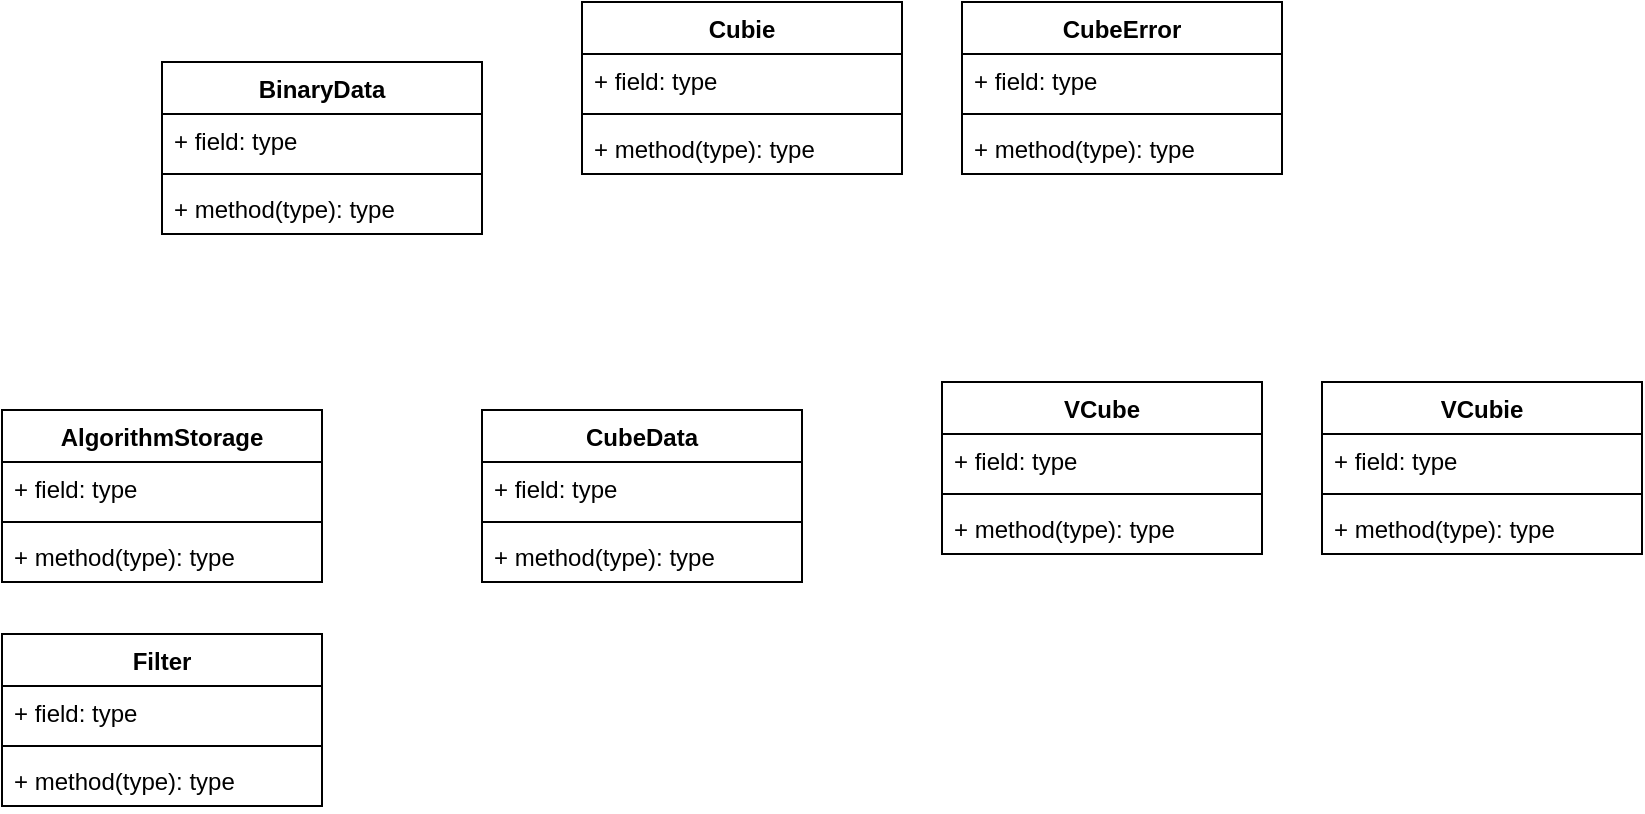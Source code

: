<mxfile version="15.8.8" type="device"><diagram id="mj9IMFxb6m37c-e9SXgQ" name="Page-1"><mxGraphModel dx="1488" dy="677" grid="1" gridSize="10" guides="1" tooltips="1" connect="1" arrows="1" fold="1" page="1" pageScale="1" pageWidth="850" pageHeight="1100" math="0" shadow="0"><root><mxCell id="0"/><mxCell id="1" parent="0"/><mxCell id="AGchjAtUU_w3NTlJeSFH-1" value="BinaryData" style="swimlane;fontStyle=1;align=center;verticalAlign=top;childLayout=stackLayout;horizontal=1;startSize=26;horizontalStack=0;resizeParent=1;resizeParentMax=0;resizeLast=0;collapsible=1;marginBottom=0;" vertex="1" parent="1"><mxGeometry x="90" y="110" width="160" height="86" as="geometry"/></mxCell><mxCell id="AGchjAtUU_w3NTlJeSFH-2" value="+ field: type" style="text;strokeColor=none;fillColor=none;align=left;verticalAlign=top;spacingLeft=4;spacingRight=4;overflow=hidden;rotatable=0;points=[[0,0.5],[1,0.5]];portConstraint=eastwest;" vertex="1" parent="AGchjAtUU_w3NTlJeSFH-1"><mxGeometry y="26" width="160" height="26" as="geometry"/></mxCell><mxCell id="AGchjAtUU_w3NTlJeSFH-3" value="" style="line;strokeWidth=1;fillColor=none;align=left;verticalAlign=middle;spacingTop=-1;spacingLeft=3;spacingRight=3;rotatable=0;labelPosition=right;points=[];portConstraint=eastwest;" vertex="1" parent="AGchjAtUU_w3NTlJeSFH-1"><mxGeometry y="52" width="160" height="8" as="geometry"/></mxCell><mxCell id="AGchjAtUU_w3NTlJeSFH-4" value="+ method(type): type" style="text;strokeColor=none;fillColor=none;align=left;verticalAlign=top;spacingLeft=4;spacingRight=4;overflow=hidden;rotatable=0;points=[[0,0.5],[1,0.5]];portConstraint=eastwest;" vertex="1" parent="AGchjAtUU_w3NTlJeSFH-1"><mxGeometry y="60" width="160" height="26" as="geometry"/></mxCell><mxCell id="AGchjAtUU_w3NTlJeSFH-5" value="CubeData" style="swimlane;fontStyle=1;align=center;verticalAlign=top;childLayout=stackLayout;horizontal=1;startSize=26;horizontalStack=0;resizeParent=1;resizeParentMax=0;resizeLast=0;collapsible=1;marginBottom=0;" vertex="1" parent="1"><mxGeometry x="250" y="284" width="160" height="86" as="geometry"/></mxCell><mxCell id="AGchjAtUU_w3NTlJeSFH-6" value="+ field: type" style="text;strokeColor=none;fillColor=none;align=left;verticalAlign=top;spacingLeft=4;spacingRight=4;overflow=hidden;rotatable=0;points=[[0,0.5],[1,0.5]];portConstraint=eastwest;" vertex="1" parent="AGchjAtUU_w3NTlJeSFH-5"><mxGeometry y="26" width="160" height="26" as="geometry"/></mxCell><mxCell id="AGchjAtUU_w3NTlJeSFH-7" value="" style="line;strokeWidth=1;fillColor=none;align=left;verticalAlign=middle;spacingTop=-1;spacingLeft=3;spacingRight=3;rotatable=0;labelPosition=right;points=[];portConstraint=eastwest;" vertex="1" parent="AGchjAtUU_w3NTlJeSFH-5"><mxGeometry y="52" width="160" height="8" as="geometry"/></mxCell><mxCell id="AGchjAtUU_w3NTlJeSFH-8" value="+ method(type): type" style="text;strokeColor=none;fillColor=none;align=left;verticalAlign=top;spacingLeft=4;spacingRight=4;overflow=hidden;rotatable=0;points=[[0,0.5],[1,0.5]];portConstraint=eastwest;" vertex="1" parent="AGchjAtUU_w3NTlJeSFH-5"><mxGeometry y="60" width="160" height="26" as="geometry"/></mxCell><mxCell id="AGchjAtUU_w3NTlJeSFH-9" value="AlgorithmStorage" style="swimlane;fontStyle=1;align=center;verticalAlign=top;childLayout=stackLayout;horizontal=1;startSize=26;horizontalStack=0;resizeParent=1;resizeParentMax=0;resizeLast=0;collapsible=1;marginBottom=0;" vertex="1" parent="1"><mxGeometry x="10" y="284" width="160" height="86" as="geometry"/></mxCell><mxCell id="AGchjAtUU_w3NTlJeSFH-10" value="+ field: type" style="text;strokeColor=none;fillColor=none;align=left;verticalAlign=top;spacingLeft=4;spacingRight=4;overflow=hidden;rotatable=0;points=[[0,0.5],[1,0.5]];portConstraint=eastwest;" vertex="1" parent="AGchjAtUU_w3NTlJeSFH-9"><mxGeometry y="26" width="160" height="26" as="geometry"/></mxCell><mxCell id="AGchjAtUU_w3NTlJeSFH-11" value="" style="line;strokeWidth=1;fillColor=none;align=left;verticalAlign=middle;spacingTop=-1;spacingLeft=3;spacingRight=3;rotatable=0;labelPosition=right;points=[];portConstraint=eastwest;" vertex="1" parent="AGchjAtUU_w3NTlJeSFH-9"><mxGeometry y="52" width="160" height="8" as="geometry"/></mxCell><mxCell id="AGchjAtUU_w3NTlJeSFH-12" value="+ method(type): type" style="text;strokeColor=none;fillColor=none;align=left;verticalAlign=top;spacingLeft=4;spacingRight=4;overflow=hidden;rotatable=0;points=[[0,0.5],[1,0.5]];portConstraint=eastwest;" vertex="1" parent="AGchjAtUU_w3NTlJeSFH-9"><mxGeometry y="60" width="160" height="26" as="geometry"/></mxCell><mxCell id="AGchjAtUU_w3NTlJeSFH-13" value="Filter&#10;" style="swimlane;fontStyle=1;align=center;verticalAlign=top;childLayout=stackLayout;horizontal=1;startSize=26;horizontalStack=0;resizeParent=1;resizeParentMax=0;resizeLast=0;collapsible=1;marginBottom=0;" vertex="1" parent="1"><mxGeometry x="10" y="396" width="160" height="86" as="geometry"/></mxCell><mxCell id="AGchjAtUU_w3NTlJeSFH-14" value="+ field: type" style="text;strokeColor=none;fillColor=none;align=left;verticalAlign=top;spacingLeft=4;spacingRight=4;overflow=hidden;rotatable=0;points=[[0,0.5],[1,0.5]];portConstraint=eastwest;" vertex="1" parent="AGchjAtUU_w3NTlJeSFH-13"><mxGeometry y="26" width="160" height="26" as="geometry"/></mxCell><mxCell id="AGchjAtUU_w3NTlJeSFH-15" value="" style="line;strokeWidth=1;fillColor=none;align=left;verticalAlign=middle;spacingTop=-1;spacingLeft=3;spacingRight=3;rotatable=0;labelPosition=right;points=[];portConstraint=eastwest;" vertex="1" parent="AGchjAtUU_w3NTlJeSFH-13"><mxGeometry y="52" width="160" height="8" as="geometry"/></mxCell><mxCell id="AGchjAtUU_w3NTlJeSFH-16" value="+ method(type): type" style="text;strokeColor=none;fillColor=none;align=left;verticalAlign=top;spacingLeft=4;spacingRight=4;overflow=hidden;rotatable=0;points=[[0,0.5],[1,0.5]];portConstraint=eastwest;" vertex="1" parent="AGchjAtUU_w3NTlJeSFH-13"><mxGeometry y="60" width="160" height="26" as="geometry"/></mxCell><mxCell id="AGchjAtUU_w3NTlJeSFH-18" value="VCube&#10;" style="swimlane;fontStyle=1;align=center;verticalAlign=top;childLayout=stackLayout;horizontal=1;startSize=26;horizontalStack=0;resizeParent=1;resizeParentMax=0;resizeLast=0;collapsible=1;marginBottom=0;" vertex="1" parent="1"><mxGeometry x="480" y="270" width="160" height="86" as="geometry"/></mxCell><mxCell id="AGchjAtUU_w3NTlJeSFH-19" value="+ field: type" style="text;strokeColor=none;fillColor=none;align=left;verticalAlign=top;spacingLeft=4;spacingRight=4;overflow=hidden;rotatable=0;points=[[0,0.5],[1,0.5]];portConstraint=eastwest;" vertex="1" parent="AGchjAtUU_w3NTlJeSFH-18"><mxGeometry y="26" width="160" height="26" as="geometry"/></mxCell><mxCell id="AGchjAtUU_w3NTlJeSFH-20" value="" style="line;strokeWidth=1;fillColor=none;align=left;verticalAlign=middle;spacingTop=-1;spacingLeft=3;spacingRight=3;rotatable=0;labelPosition=right;points=[];portConstraint=eastwest;" vertex="1" parent="AGchjAtUU_w3NTlJeSFH-18"><mxGeometry y="52" width="160" height="8" as="geometry"/></mxCell><mxCell id="AGchjAtUU_w3NTlJeSFH-21" value="+ method(type): type" style="text;strokeColor=none;fillColor=none;align=left;verticalAlign=top;spacingLeft=4;spacingRight=4;overflow=hidden;rotatable=0;points=[[0,0.5],[1,0.5]];portConstraint=eastwest;" vertex="1" parent="AGchjAtUU_w3NTlJeSFH-18"><mxGeometry y="60" width="160" height="26" as="geometry"/></mxCell><mxCell id="AGchjAtUU_w3NTlJeSFH-22" value="Cubie&#10;" style="swimlane;fontStyle=1;align=center;verticalAlign=top;childLayout=stackLayout;horizontal=1;startSize=26;horizontalStack=0;resizeParent=1;resizeParentMax=0;resizeLast=0;collapsible=1;marginBottom=0;" vertex="1" parent="1"><mxGeometry x="300" y="80" width="160" height="86" as="geometry"/></mxCell><mxCell id="AGchjAtUU_w3NTlJeSFH-23" value="+ field: type" style="text;strokeColor=none;fillColor=none;align=left;verticalAlign=top;spacingLeft=4;spacingRight=4;overflow=hidden;rotatable=0;points=[[0,0.5],[1,0.5]];portConstraint=eastwest;" vertex="1" parent="AGchjAtUU_w3NTlJeSFH-22"><mxGeometry y="26" width="160" height="26" as="geometry"/></mxCell><mxCell id="AGchjAtUU_w3NTlJeSFH-24" value="" style="line;strokeWidth=1;fillColor=none;align=left;verticalAlign=middle;spacingTop=-1;spacingLeft=3;spacingRight=3;rotatable=0;labelPosition=right;points=[];portConstraint=eastwest;" vertex="1" parent="AGchjAtUU_w3NTlJeSFH-22"><mxGeometry y="52" width="160" height="8" as="geometry"/></mxCell><mxCell id="AGchjAtUU_w3NTlJeSFH-25" value="+ method(type): type" style="text;strokeColor=none;fillColor=none;align=left;verticalAlign=top;spacingLeft=4;spacingRight=4;overflow=hidden;rotatable=0;points=[[0,0.5],[1,0.5]];portConstraint=eastwest;" vertex="1" parent="AGchjAtUU_w3NTlJeSFH-22"><mxGeometry y="60" width="160" height="26" as="geometry"/></mxCell><mxCell id="AGchjAtUU_w3NTlJeSFH-26" value="VCubie" style="swimlane;fontStyle=1;align=center;verticalAlign=top;childLayout=stackLayout;horizontal=1;startSize=26;horizontalStack=0;resizeParent=1;resizeParentMax=0;resizeLast=0;collapsible=1;marginBottom=0;" vertex="1" parent="1"><mxGeometry x="670" y="270" width="160" height="86" as="geometry"/></mxCell><mxCell id="AGchjAtUU_w3NTlJeSFH-27" value="+ field: type" style="text;strokeColor=none;fillColor=none;align=left;verticalAlign=top;spacingLeft=4;spacingRight=4;overflow=hidden;rotatable=0;points=[[0,0.5],[1,0.5]];portConstraint=eastwest;" vertex="1" parent="AGchjAtUU_w3NTlJeSFH-26"><mxGeometry y="26" width="160" height="26" as="geometry"/></mxCell><mxCell id="AGchjAtUU_w3NTlJeSFH-28" value="" style="line;strokeWidth=1;fillColor=none;align=left;verticalAlign=middle;spacingTop=-1;spacingLeft=3;spacingRight=3;rotatable=0;labelPosition=right;points=[];portConstraint=eastwest;" vertex="1" parent="AGchjAtUU_w3NTlJeSFH-26"><mxGeometry y="52" width="160" height="8" as="geometry"/></mxCell><mxCell id="AGchjAtUU_w3NTlJeSFH-29" value="+ method(type): type" style="text;strokeColor=none;fillColor=none;align=left;verticalAlign=top;spacingLeft=4;spacingRight=4;overflow=hidden;rotatable=0;points=[[0,0.5],[1,0.5]];portConstraint=eastwest;" vertex="1" parent="AGchjAtUU_w3NTlJeSFH-26"><mxGeometry y="60" width="160" height="26" as="geometry"/></mxCell><mxCell id="AGchjAtUU_w3NTlJeSFH-30" value="CubeError" style="swimlane;fontStyle=1;align=center;verticalAlign=top;childLayout=stackLayout;horizontal=1;startSize=26;horizontalStack=0;resizeParent=1;resizeParentMax=0;resizeLast=0;collapsible=1;marginBottom=0;" vertex="1" parent="1"><mxGeometry x="490" y="80" width="160" height="86" as="geometry"/></mxCell><mxCell id="AGchjAtUU_w3NTlJeSFH-31" value="+ field: type" style="text;strokeColor=none;fillColor=none;align=left;verticalAlign=top;spacingLeft=4;spacingRight=4;overflow=hidden;rotatable=0;points=[[0,0.5],[1,0.5]];portConstraint=eastwest;" vertex="1" parent="AGchjAtUU_w3NTlJeSFH-30"><mxGeometry y="26" width="160" height="26" as="geometry"/></mxCell><mxCell id="AGchjAtUU_w3NTlJeSFH-32" value="" style="line;strokeWidth=1;fillColor=none;align=left;verticalAlign=middle;spacingTop=-1;spacingLeft=3;spacingRight=3;rotatable=0;labelPosition=right;points=[];portConstraint=eastwest;" vertex="1" parent="AGchjAtUU_w3NTlJeSFH-30"><mxGeometry y="52" width="160" height="8" as="geometry"/></mxCell><mxCell id="AGchjAtUU_w3NTlJeSFH-33" value="+ method(type): type" style="text;strokeColor=none;fillColor=none;align=left;verticalAlign=top;spacingLeft=4;spacingRight=4;overflow=hidden;rotatable=0;points=[[0,0.5],[1,0.5]];portConstraint=eastwest;" vertex="1" parent="AGchjAtUU_w3NTlJeSFH-30"><mxGeometry y="60" width="160" height="26" as="geometry"/></mxCell></root></mxGraphModel></diagram></mxfile>